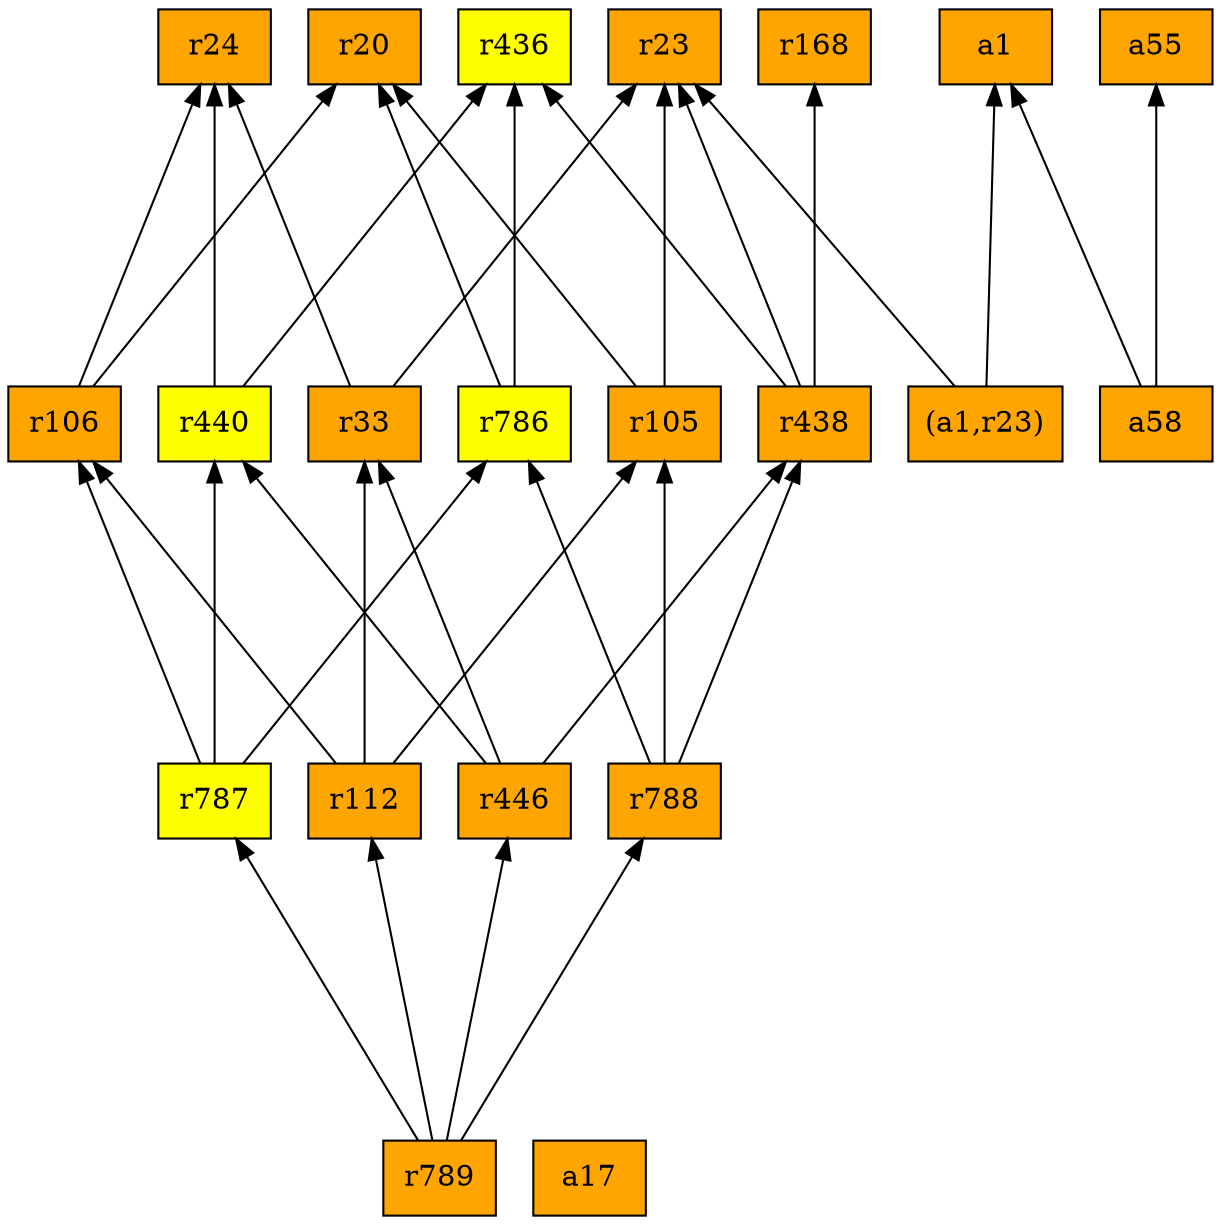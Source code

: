 digraph G {
rankdir=BT;ranksep="2.0";
"r106" [shape=record,fillcolor=orange,style=filled,label="{r106}"];
"a58" [shape=record,fillcolor=orange,style=filled,label="{a58}"];
"r789" [shape=record,fillcolor=orange,style=filled,label="{r789}"];
"a17" [shape=record,fillcolor=orange,style=filled,label="{a17}"];
"r105" [shape=record,fillcolor=orange,style=filled,label="{r105}"];
"r440" [shape=record,fillcolor=yellow,style=filled,label="{r440}"];
"r436" [shape=record,fillcolor=yellow,style=filled,label="{r436}"];
"r787" [shape=record,fillcolor=yellow,style=filled,label="{r787}"];
"a1" [shape=record,fillcolor=orange,style=filled,label="{a1}"];
"r438" [shape=record,fillcolor=orange,style=filled,label="{r438}"];
"(a1,r23)" [shape=record,fillcolor=orange,style=filled,label="{(a1,r23)}"];
"r786" [shape=record,fillcolor=yellow,style=filled,label="{r786}"];
"r24" [shape=record,fillcolor=orange,style=filled,label="{r24}"];
"a55" [shape=record,fillcolor=orange,style=filled,label="{a55}"];
"r23" [shape=record,fillcolor=orange,style=filled,label="{r23}"];
"r33" [shape=record,fillcolor=orange,style=filled,label="{r33}"];
"r446" [shape=record,fillcolor=orange,style=filled,label="{r446}"];
"r20" [shape=record,fillcolor=orange,style=filled,label="{r20}"];
"r112" [shape=record,fillcolor=orange,style=filled,label="{r112}"];
"r788" [shape=record,fillcolor=orange,style=filled,label="{r788}"];
"r168" [shape=record,fillcolor=orange,style=filled,label="{r168}"];
"r106" -> "r20"
"r106" -> "r24"
"a58" -> "a1"
"a58" -> "a55"
"r789" -> "r787"
"r789" -> "r446"
"r789" -> "r788"
"r789" -> "r112"
"r105" -> "r20"
"r105" -> "r23"
"r440" -> "r24"
"r440" -> "r436"
"r787" -> "r786"
"r787" -> "r106"
"r787" -> "r440"
"r438" -> "r436"
"r438" -> "r168"
"r438" -> "r23"
"(a1,r23)" -> "a1"
"(a1,r23)" -> "r23"
"r786" -> "r20"
"r786" -> "r436"
"r33" -> "r24"
"r33" -> "r23"
"r446" -> "r438"
"r446" -> "r33"
"r446" -> "r440"
"r112" -> "r106"
"r112" -> "r105"
"r112" -> "r33"
"r788" -> "r438"
"r788" -> "r786"
"r788" -> "r105"
}